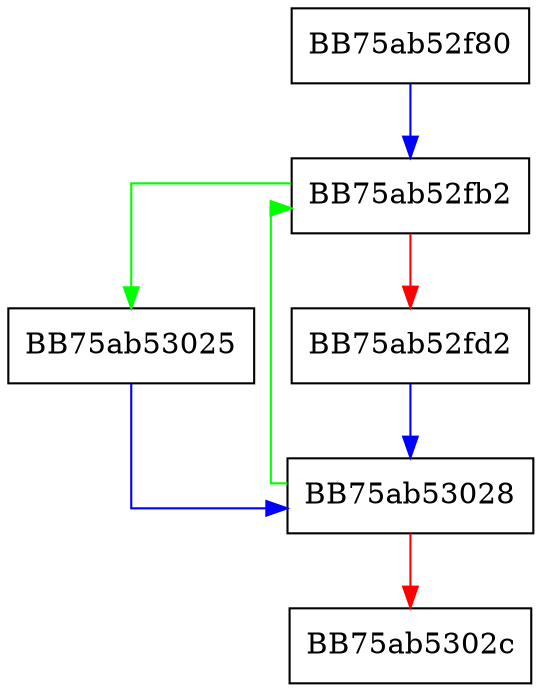 digraph propagateConstants {
  node [shape="box"];
  graph [splines=ortho];
  BB75ab52f80 -> BB75ab52fb2 [color="blue"];
  BB75ab52fb2 -> BB75ab53025 [color="green"];
  BB75ab52fb2 -> BB75ab52fd2 [color="red"];
  BB75ab52fd2 -> BB75ab53028 [color="blue"];
  BB75ab53025 -> BB75ab53028 [color="blue"];
  BB75ab53028 -> BB75ab52fb2 [color="green"];
  BB75ab53028 -> BB75ab5302c [color="red"];
}
